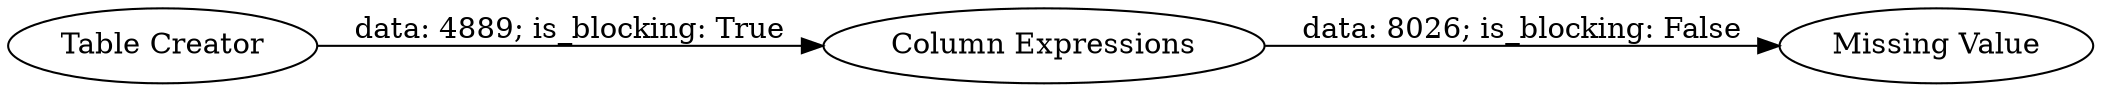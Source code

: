 digraph {
	"5635513566937545246_2" [label="Column Expressions"]
	"5635513566937545246_1" [label="Table Creator"]
	"5635513566937545246_3" [label="Missing Value"]
	"5635513566937545246_2" -> "5635513566937545246_3" [label="data: 8026; is_blocking: False"]
	"5635513566937545246_1" -> "5635513566937545246_2" [label="data: 4889; is_blocking: True"]
	rankdir=LR
}
